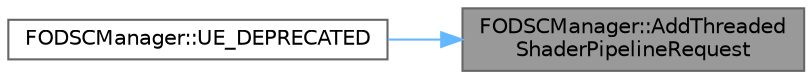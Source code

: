 digraph "FODSCManager::AddThreadedShaderPipelineRequest"
{
 // INTERACTIVE_SVG=YES
 // LATEX_PDF_SIZE
  bgcolor="transparent";
  edge [fontname=Helvetica,fontsize=10,labelfontname=Helvetica,labelfontsize=10];
  node [fontname=Helvetica,fontsize=10,shape=box,height=0.2,width=0.4];
  rankdir="RL";
  Node1 [id="Node000001",label="FODSCManager::AddThreaded\lShaderPipelineRequest",height=0.2,width=0.4,color="gray40", fillcolor="grey60", style="filled", fontcolor="black",tooltip="Add a request to compile a pipeline of shaders."];
  Node1 -> Node2 [id="edge1_Node000001_Node000002",dir="back",color="steelblue1",style="solid",tooltip=" "];
  Node2 [id="Node000002",label="FODSCManager::UE_DEPRECATED",height=0.2,width=0.4,color="grey40", fillcolor="white", style="filled",URL="$d2/dd8/classFODSCManager.html#a04cb053639e2db4d8aec0765cc8dd36d",tooltip=" "];
}
